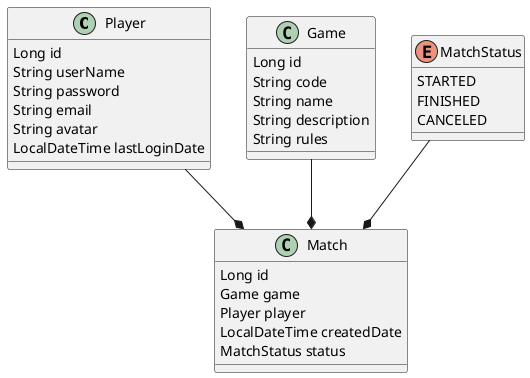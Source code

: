 @startuml
class Player{
Long id
String userName
String password
String email
String avatar
LocalDateTime lastLoginDate

}
class Game{
Long id
String code
String name
String description
String rules
}
class Match{
Long id
Game game
Player player
LocalDateTime createdDate
MatchStatus status
}
enum MatchStatus{
STARTED
FINISHED
CANCELED
}
MatchStatus--*Match
Game --*Match
Player--*Match
@enduml